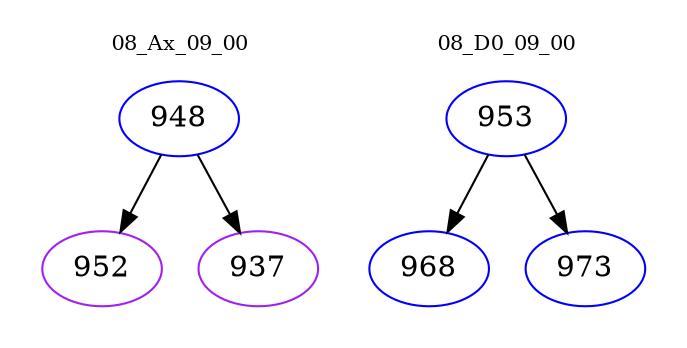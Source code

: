 digraph{
subgraph cluster_0 {
color = white
label = "08_Ax_09_00";
fontsize=10;
T0_948 [label="948", color="blue"]
T0_948 -> T0_952 [color="black"]
T0_952 [label="952", color="purple"]
T0_948 -> T0_937 [color="black"]
T0_937 [label="937", color="purple"]
}
subgraph cluster_1 {
color = white
label = "08_D0_09_00";
fontsize=10;
T1_953 [label="953", color="blue"]
T1_953 -> T1_968 [color="black"]
T1_968 [label="968", color="blue"]
T1_953 -> T1_973 [color="black"]
T1_973 [label="973", color="blue"]
}
}
